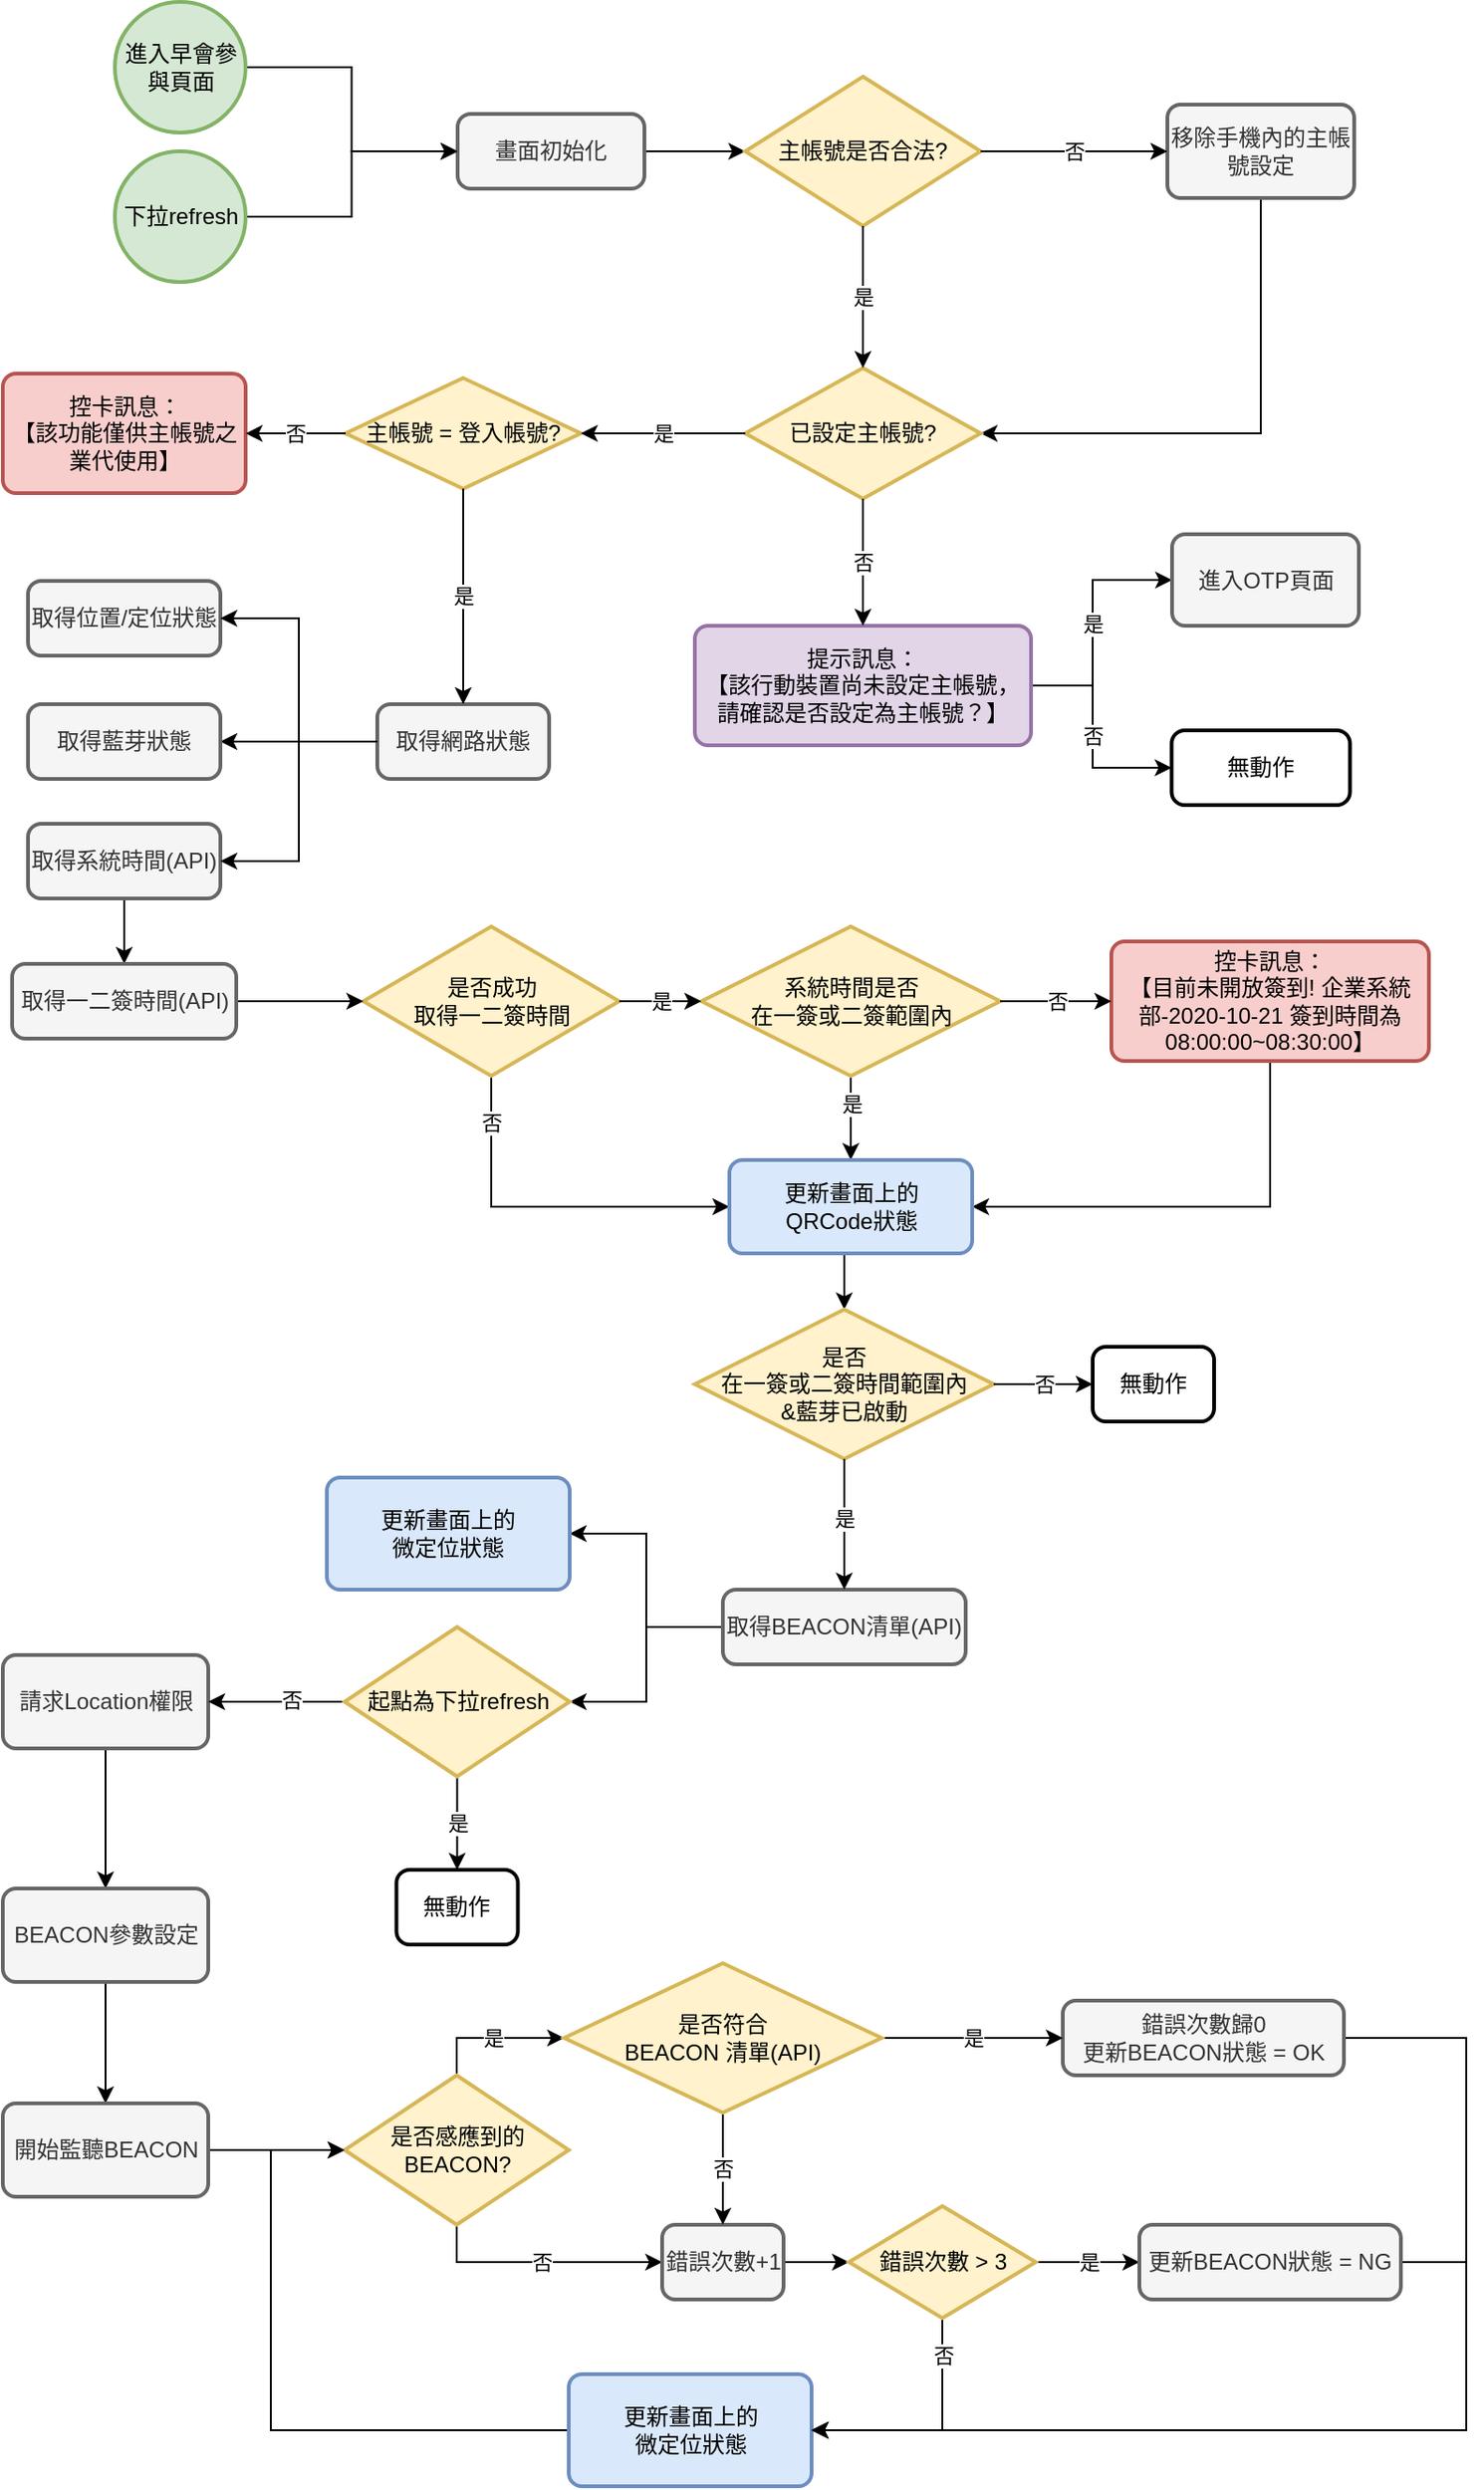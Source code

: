 <mxfile version="13.8.1" type="github" pages="2">
  <diagram id="rVQWAjQvvcYKXNc0S_qa" name="第1頁">
    <mxGraphModel dx="1422" dy="745" grid="1" gridSize="10" guides="1" tooltips="1" connect="1" arrows="1" fold="1" page="1" pageScale="1" pageWidth="1169" pageHeight="1654" math="0" shadow="0">
      <root>
        <mxCell id="0" />
        <mxCell id="1" parent="0" />
        <mxCell id="3DBhpYr2s3S-8QUUFZNX-8" style="edgeStyle=orthogonalEdgeStyle;rounded=0;orthogonalLoop=1;jettySize=auto;html=1;exitX=1;exitY=0.5;exitDx=0;exitDy=0;exitPerimeter=0;" parent="1" source="3DBhpYr2s3S-8QUUFZNX-1" target="3DBhpYr2s3S-8QUUFZNX-3" edge="1">
          <mxGeometry relative="1" as="geometry" />
        </mxCell>
        <mxCell id="3DBhpYr2s3S-8QUUFZNX-1" value="進入早會參與頁面" style="strokeWidth=2;html=1;shape=mxgraph.flowchart.start_2;whiteSpace=wrap;fillColor=#d5e8d4;strokeColor=#82b366;" parent="1" vertex="1">
          <mxGeometry x="96.5" y="30" width="70" height="70" as="geometry" />
        </mxCell>
        <mxCell id="3DBhpYr2s3S-8QUUFZNX-9" style="edgeStyle=orthogonalEdgeStyle;rounded=0;orthogonalLoop=1;jettySize=auto;html=1;exitX=1;exitY=0.5;exitDx=0;exitDy=0;entryX=0;entryY=0.5;entryDx=0;entryDy=0;entryPerimeter=0;" parent="1" source="3DBhpYr2s3S-8QUUFZNX-3" target="3DBhpYr2s3S-8QUUFZNX-5" edge="1">
          <mxGeometry relative="1" as="geometry" />
        </mxCell>
        <mxCell id="3DBhpYr2s3S-8QUUFZNX-3" value="畫面初始化" style="rounded=1;whiteSpace=wrap;html=1;absoluteArcSize=1;arcSize=14;strokeWidth=2;fillColor=#f5f5f5;strokeColor=#666666;fontColor=#333333;" parent="1" vertex="1">
          <mxGeometry x="280" y="90" width="100" height="40" as="geometry" />
        </mxCell>
        <mxCell id="3DBhpYr2s3S-8QUUFZNX-5" value="主帳號是否合法?" style="strokeWidth=2;html=1;shape=mxgraph.flowchart.decision;whiteSpace=wrap;fillColor=#fff2cc;strokeColor=#d6b656;" parent="1" vertex="1">
          <mxGeometry x="434" y="70" width="126" height="80" as="geometry" />
        </mxCell>
        <mxCell id="3DBhpYr2s3S-8QUUFZNX-16" style="edgeStyle=orthogonalEdgeStyle;rounded=0;orthogonalLoop=1;jettySize=auto;html=1;exitX=0.5;exitY=1;exitDx=0;exitDy=0;entryX=1;entryY=0.5;entryDx=0;entryDy=0;entryPerimeter=0;" parent="1" source="3DBhpYr2s3S-8QUUFZNX-6" target="3DBhpYr2s3S-8QUUFZNX-11" edge="1">
          <mxGeometry relative="1" as="geometry" />
        </mxCell>
        <mxCell id="3DBhpYr2s3S-8QUUFZNX-6" value="移除手機內的主帳號設定" style="rounded=1;whiteSpace=wrap;html=1;absoluteArcSize=1;arcSize=14;strokeWidth=2;fillColor=#f5f5f5;strokeColor=#666666;fontColor=#333333;" parent="1" vertex="1">
          <mxGeometry x="660" y="85" width="100" height="50" as="geometry" />
        </mxCell>
        <mxCell id="3DBhpYr2s3S-8QUUFZNX-11" value="已設定主帳號?" style="strokeWidth=2;html=1;shape=mxgraph.flowchart.decision;whiteSpace=wrap;fillColor=#fff2cc;strokeColor=#d6b656;" parent="1" vertex="1">
          <mxGeometry x="434" y="226" width="126" height="70" as="geometry" />
        </mxCell>
        <mxCell id="3DBhpYr2s3S-8QUUFZNX-13" value="主帳號 = 登入帳號?" style="strokeWidth=2;html=1;shape=mxgraph.flowchart.decision;whiteSpace=wrap;fillColor=#fff2cc;strokeColor=#d6b656;" parent="1" vertex="1">
          <mxGeometry x="220" y="231.38" width="126" height="59.25" as="geometry" />
        </mxCell>
        <mxCell id="3DBhpYr2s3S-8QUUFZNX-157" value="是" style="edgeStyle=orthogonalEdgeStyle;rounded=0;orthogonalLoop=1;jettySize=auto;html=1;exitX=1;exitY=0.5;exitDx=0;exitDy=0;entryX=0;entryY=0.5;entryDx=0;entryDy=0;" parent="1" source="3DBhpYr2s3S-8QUUFZNX-17" target="3DBhpYr2s3S-8QUUFZNX-31" edge="1">
          <mxGeometry relative="1" as="geometry">
            <Array as="points">
              <mxPoint x="620" y="396" />
              <mxPoint x="620" y="340" />
            </Array>
          </mxGeometry>
        </mxCell>
        <mxCell id="3DBhpYr2s3S-8QUUFZNX-158" value="否" style="edgeStyle=orthogonalEdgeStyle;rounded=0;orthogonalLoop=1;jettySize=auto;html=1;exitX=1;exitY=0.5;exitDx=0;exitDy=0;entryX=0;entryY=0.5;entryDx=0;entryDy=0;" parent="1" source="3DBhpYr2s3S-8QUUFZNX-17" target="3DBhpYr2s3S-8QUUFZNX-153" edge="1">
          <mxGeometry relative="1" as="geometry">
            <Array as="points">
              <mxPoint x="620" y="396" />
              <mxPoint x="620" y="440" />
            </Array>
          </mxGeometry>
        </mxCell>
        <mxCell id="3DBhpYr2s3S-8QUUFZNX-17" value="提示訊息：&lt;br&gt;【該行動裝置尚未設定主帳號，請確認是否設定為主帳號？】" style="rounded=1;whiteSpace=wrap;html=1;absoluteArcSize=1;arcSize=14;strokeWidth=2;fillColor=#e1d5e7;strokeColor=#9673a6;" parent="1" vertex="1">
          <mxGeometry x="407" y="364" width="180" height="64" as="geometry" />
        </mxCell>
        <mxCell id="3DBhpYr2s3S-8QUUFZNX-31" value="進入OTP頁面" style="rounded=1;whiteSpace=wrap;html=1;absoluteArcSize=1;arcSize=14;strokeWidth=2;fillColor=#f5f5f5;strokeColor=#666666;fontColor=#333333;" parent="1" vertex="1">
          <mxGeometry x="662.5" y="315" width="100" height="49" as="geometry" />
        </mxCell>
        <mxCell id="3DBhpYr2s3S-8QUUFZNX-42" value="控卡訊息：&lt;br&gt;【該功能僅供主帳號之業代使用】" style="rounded=1;whiteSpace=wrap;html=1;absoluteArcSize=1;arcSize=14;strokeWidth=2;fillColor=#f8cecc;strokeColor=#b85450;" parent="1" vertex="1">
          <mxGeometry x="36.5" y="229.01" width="130" height="64" as="geometry" />
        </mxCell>
        <mxCell id="3DBhpYr2s3S-8QUUFZNX-55" value="" style="edgeStyle=orthogonalEdgeStyle;rounded=0;orthogonalLoop=1;jettySize=auto;html=1;entryX=1;entryY=0.5;entryDx=0;entryDy=0;" parent="1" source="3DBhpYr2s3S-8QUUFZNX-50" target="3DBhpYr2s3S-8QUUFZNX-53" edge="1">
          <mxGeometry relative="1" as="geometry" />
        </mxCell>
        <mxCell id="3DBhpYr2s3S-8QUUFZNX-50" value="取得網路狀態" style="rounded=1;whiteSpace=wrap;html=1;absoluteArcSize=1;arcSize=14;strokeWidth=2;fillColor=#f5f5f5;strokeColor=#666666;fontColor=#333333;" parent="1" vertex="1">
          <mxGeometry x="237" y="406" width="92" height="40" as="geometry" />
        </mxCell>
        <mxCell id="3DBhpYr2s3S-8QUUFZNX-52" value="取得位置/定位狀態" style="rounded=1;whiteSpace=wrap;html=1;absoluteArcSize=1;arcSize=14;strokeWidth=2;fillColor=#f5f5f5;strokeColor=#666666;fontColor=#333333;" parent="1" vertex="1">
          <mxGeometry x="50" y="340" width="103" height="40" as="geometry" />
        </mxCell>
        <mxCell id="3DBhpYr2s3S-8QUUFZNX-53" value="取得藍芽狀態" style="rounded=1;whiteSpace=wrap;html=1;absoluteArcSize=1;arcSize=14;strokeWidth=2;fillColor=#f5f5f5;strokeColor=#666666;fontColor=#333333;" parent="1" vertex="1">
          <mxGeometry x="50" y="406" width="103" height="40" as="geometry" />
        </mxCell>
        <mxCell id="3DBhpYr2s3S-8QUUFZNX-81" value="" style="edgeStyle=orthogonalEdgeStyle;rounded=0;orthogonalLoop=1;jettySize=auto;html=1;" parent="1" source="3DBhpYr2s3S-8QUUFZNX-54" target="3DBhpYr2s3S-8QUUFZNX-79" edge="1">
          <mxGeometry relative="1" as="geometry" />
        </mxCell>
        <mxCell id="3DBhpYr2s3S-8QUUFZNX-54" value="取得系統時間(API)" style="rounded=1;whiteSpace=wrap;html=1;absoluteArcSize=1;arcSize=14;strokeWidth=2;fillColor=#f5f5f5;strokeColor=#666666;fontColor=#333333;" parent="1" vertex="1">
          <mxGeometry x="50" y="470" width="103" height="40" as="geometry" />
        </mxCell>
        <mxCell id="3DBhpYr2s3S-8QUUFZNX-57" value="" style="edgeStyle=orthogonalEdgeStyle;rounded=0;orthogonalLoop=1;jettySize=auto;html=1;entryX=1;entryY=0.5;entryDx=0;entryDy=0;exitX=0;exitY=0.5;exitDx=0;exitDy=0;" parent="1" source="3DBhpYr2s3S-8QUUFZNX-50" target="3DBhpYr2s3S-8QUUFZNX-52" edge="1">
          <mxGeometry relative="1" as="geometry">
            <mxPoint x="247" y="401" as="sourcePoint" />
            <mxPoint x="163" y="436" as="targetPoint" />
          </mxGeometry>
        </mxCell>
        <mxCell id="3DBhpYr2s3S-8QUUFZNX-58" value="" style="edgeStyle=orthogonalEdgeStyle;rounded=0;orthogonalLoop=1;jettySize=auto;html=1;entryX=1;entryY=0.5;entryDx=0;entryDy=0;exitX=0;exitY=0.5;exitDx=0;exitDy=0;" parent="1" source="3DBhpYr2s3S-8QUUFZNX-50" target="3DBhpYr2s3S-8QUUFZNX-54" edge="1">
          <mxGeometry relative="1" as="geometry">
            <mxPoint x="257" y="411" as="sourcePoint" />
            <mxPoint x="173" y="446" as="targetPoint" />
          </mxGeometry>
        </mxCell>
        <mxCell id="3DBhpYr2s3S-8QUUFZNX-64" value="" style="endArrow=classic;html=1;exitX=1;exitY=0.5;exitDx=0;exitDy=0;exitPerimeter=0;entryX=0;entryY=0.5;entryDx=0;entryDy=0;" parent="1" source="3DBhpYr2s3S-8QUUFZNX-5" target="3DBhpYr2s3S-8QUUFZNX-6" edge="1">
          <mxGeometry relative="1" as="geometry">
            <mxPoint x="329" y="560" as="sourcePoint" />
            <mxPoint x="429" y="560" as="targetPoint" />
          </mxGeometry>
        </mxCell>
        <mxCell id="3DBhpYr2s3S-8QUUFZNX-65" value="否" style="edgeLabel;resizable=0;html=1;align=center;verticalAlign=middle;" parent="3DBhpYr2s3S-8QUUFZNX-64" connectable="0" vertex="1">
          <mxGeometry relative="1" as="geometry" />
        </mxCell>
        <mxCell id="3DBhpYr2s3S-8QUUFZNX-66" value="" style="endArrow=classic;html=1;exitX=0.5;exitY=1;exitDx=0;exitDy=0;exitPerimeter=0;entryX=0.5;entryY=0;entryDx=0;entryDy=0;" parent="1" source="3DBhpYr2s3S-8QUUFZNX-11" target="3DBhpYr2s3S-8QUUFZNX-17" edge="1">
          <mxGeometry relative="1" as="geometry">
            <mxPoint x="550" y="180" as="sourcePoint" />
            <mxPoint x="650" y="180" as="targetPoint" />
          </mxGeometry>
        </mxCell>
        <mxCell id="3DBhpYr2s3S-8QUUFZNX-67" value="否" style="edgeLabel;resizable=0;html=1;align=center;verticalAlign=middle;" parent="3DBhpYr2s3S-8QUUFZNX-66" connectable="0" vertex="1">
          <mxGeometry relative="1" as="geometry" />
        </mxCell>
        <mxCell id="3DBhpYr2s3S-8QUUFZNX-68" value="" style="endArrow=classic;html=1;exitX=0;exitY=0.5;exitDx=0;exitDy=0;exitPerimeter=0;entryX=1;entryY=0.5;entryDx=0;entryDy=0;" parent="1" source="3DBhpYr2s3S-8QUUFZNX-13" target="3DBhpYr2s3S-8QUUFZNX-42" edge="1">
          <mxGeometry relative="1" as="geometry">
            <mxPoint x="580" y="130" as="sourcePoint" />
            <mxPoint x="680" y="130" as="targetPoint" />
          </mxGeometry>
        </mxCell>
        <mxCell id="3DBhpYr2s3S-8QUUFZNX-69" value="否" style="edgeLabel;resizable=0;html=1;align=center;verticalAlign=middle;" parent="3DBhpYr2s3S-8QUUFZNX-68" connectable="0" vertex="1">
          <mxGeometry relative="1" as="geometry" />
        </mxCell>
        <mxCell id="3DBhpYr2s3S-8QUUFZNX-70" value="" style="endArrow=classic;html=1;exitX=0.5;exitY=1;exitDx=0;exitDy=0;exitPerimeter=0;entryX=0.5;entryY=0;entryDx=0;entryDy=0;entryPerimeter=0;" parent="1" source="3DBhpYr2s3S-8QUUFZNX-5" target="3DBhpYr2s3S-8QUUFZNX-11" edge="1">
          <mxGeometry relative="1" as="geometry">
            <mxPoint x="480" y="170" as="sourcePoint" />
            <mxPoint x="580" y="170" as="targetPoint" />
          </mxGeometry>
        </mxCell>
        <mxCell id="3DBhpYr2s3S-8QUUFZNX-71" value="是" style="edgeLabel;resizable=0;html=1;align=center;verticalAlign=middle;" parent="3DBhpYr2s3S-8QUUFZNX-70" connectable="0" vertex="1">
          <mxGeometry relative="1" as="geometry" />
        </mxCell>
        <mxCell id="3DBhpYr2s3S-8QUUFZNX-72" value="" style="endArrow=classic;html=1;exitX=0;exitY=0.5;exitDx=0;exitDy=0;exitPerimeter=0;entryX=1;entryY=0.5;entryDx=0;entryDy=0;entryPerimeter=0;" parent="1" source="3DBhpYr2s3S-8QUUFZNX-11" target="3DBhpYr2s3S-8QUUFZNX-13" edge="1">
          <mxGeometry relative="1" as="geometry">
            <mxPoint x="507" y="160" as="sourcePoint" />
            <mxPoint x="507" y="236" as="targetPoint" />
          </mxGeometry>
        </mxCell>
        <mxCell id="3DBhpYr2s3S-8QUUFZNX-73" value="是" style="edgeLabel;resizable=0;html=1;align=center;verticalAlign=middle;" parent="3DBhpYr2s3S-8QUUFZNX-72" connectable="0" vertex="1">
          <mxGeometry relative="1" as="geometry" />
        </mxCell>
        <mxCell id="3DBhpYr2s3S-8QUUFZNX-74" value="" style="endArrow=classic;html=1;exitX=0.5;exitY=1;exitDx=0;exitDy=0;exitPerimeter=0;entryX=0.5;entryY=0;entryDx=0;entryDy=0;" parent="1" source="3DBhpYr2s3S-8QUUFZNX-13" target="3DBhpYr2s3S-8QUUFZNX-50" edge="1">
          <mxGeometry relative="1" as="geometry">
            <mxPoint x="517" y="170" as="sourcePoint" />
            <mxPoint x="517" y="246" as="targetPoint" />
          </mxGeometry>
        </mxCell>
        <mxCell id="3DBhpYr2s3S-8QUUFZNX-75" value="是" style="edgeLabel;resizable=0;html=1;align=center;verticalAlign=middle;" parent="3DBhpYr2s3S-8QUUFZNX-74" connectable="0" vertex="1">
          <mxGeometry relative="1" as="geometry" />
        </mxCell>
        <mxCell id="qEmftQ73AYynVDosLvWg-7" value="否" style="edgeStyle=orthogonalEdgeStyle;rounded=0;orthogonalLoop=1;jettySize=auto;html=1;exitX=0.5;exitY=1;exitDx=0;exitDy=0;exitPerimeter=0;entryX=0;entryY=0.5;entryDx=0;entryDy=0;" edge="1" parent="1" source="3DBhpYr2s3S-8QUUFZNX-78" target="3DBhpYr2s3S-8QUUFZNX-95">
          <mxGeometry x="-0.747" relative="1" as="geometry">
            <mxPoint as="offset" />
          </mxGeometry>
        </mxCell>
        <mxCell id="3DBhpYr2s3S-8QUUFZNX-78" value="是否成功&lt;br&gt;取得一二簽時間" style="strokeWidth=2;html=1;shape=mxgraph.flowchart.decision;whiteSpace=wrap;fillColor=#fff2cc;strokeColor=#d6b656;" parent="1" vertex="1">
          <mxGeometry x="229.5" y="525" width="137" height="80" as="geometry" />
        </mxCell>
        <mxCell id="qEmftQ73AYynVDosLvWg-1" style="edgeStyle=orthogonalEdgeStyle;rounded=0;orthogonalLoop=1;jettySize=auto;html=1;exitX=1;exitY=0.5;exitDx=0;exitDy=0;entryX=0;entryY=0.5;entryDx=0;entryDy=0;entryPerimeter=0;" edge="1" parent="1" source="3DBhpYr2s3S-8QUUFZNX-79" target="3DBhpYr2s3S-8QUUFZNX-78">
          <mxGeometry relative="1" as="geometry" />
        </mxCell>
        <mxCell id="3DBhpYr2s3S-8QUUFZNX-79" value="取得一二簽時間(API)" style="rounded=1;whiteSpace=wrap;html=1;absoluteArcSize=1;arcSize=14;strokeWidth=2;fillColor=#f5f5f5;strokeColor=#666666;fontColor=#333333;" parent="1" vertex="1">
          <mxGeometry x="41.5" y="545" width="120" height="40" as="geometry" />
        </mxCell>
        <mxCell id="qEmftQ73AYynVDosLvWg-11" value="是" style="edgeStyle=orthogonalEdgeStyle;rounded=0;orthogonalLoop=1;jettySize=auto;html=1;exitX=0.5;exitY=1;exitDx=0;exitDy=0;exitPerimeter=0;entryX=0.5;entryY=0;entryDx=0;entryDy=0;" edge="1" parent="1" source="3DBhpYr2s3S-8QUUFZNX-83" target="3DBhpYr2s3S-8QUUFZNX-95">
          <mxGeometry x="-0.333" relative="1" as="geometry">
            <mxPoint as="offset" />
          </mxGeometry>
        </mxCell>
        <mxCell id="3DBhpYr2s3S-8QUUFZNX-83" value="系統時間是否&lt;br&gt;在一簽或二簽範圍內" style="strokeWidth=2;html=1;shape=mxgraph.flowchart.decision;whiteSpace=wrap;fillColor=#fff2cc;strokeColor=#d6b656;" parent="1" vertex="1">
          <mxGeometry x="410.5" y="525" width="160" height="80" as="geometry" />
        </mxCell>
        <mxCell id="3DBhpYr2s3S-8QUUFZNX-84" value="" style="endArrow=classic;html=1;exitX=1;exitY=0.5;exitDx=0;exitDy=0;exitPerimeter=0;entryX=0;entryY=0.5;entryDx=0;entryDy=0;entryPerimeter=0;" parent="1" source="3DBhpYr2s3S-8QUUFZNX-78" target="3DBhpYr2s3S-8QUUFZNX-83" edge="1">
          <mxGeometry relative="1" as="geometry">
            <mxPoint x="343" y="300.63" as="sourcePoint" />
            <mxPoint x="343" y="416" as="targetPoint" />
          </mxGeometry>
        </mxCell>
        <mxCell id="3DBhpYr2s3S-8QUUFZNX-85" value="是" style="edgeLabel;resizable=0;html=1;align=center;verticalAlign=middle;" parent="3DBhpYr2s3S-8QUUFZNX-84" connectable="0" vertex="1">
          <mxGeometry relative="1" as="geometry" />
        </mxCell>
        <mxCell id="qEmftQ73AYynVDosLvWg-9" style="edgeStyle=orthogonalEdgeStyle;rounded=0;orthogonalLoop=1;jettySize=auto;html=1;exitX=0.5;exitY=1;exitDx=0;exitDy=0;entryX=1;entryY=0.5;entryDx=0;entryDy=0;" edge="1" parent="1" source="3DBhpYr2s3S-8QUUFZNX-91" target="3DBhpYr2s3S-8QUUFZNX-95">
          <mxGeometry relative="1" as="geometry" />
        </mxCell>
        <mxCell id="3DBhpYr2s3S-8QUUFZNX-91" value="控卡訊息：&lt;br&gt;【目前未開放簽到! 企業系統部-2020-10-21 簽到時間為08:00:00~08:30:00】" style="rounded=1;whiteSpace=wrap;html=1;absoluteArcSize=1;arcSize=14;strokeWidth=2;fillColor=#f8cecc;strokeColor=#b85450;" parent="1" vertex="1">
          <mxGeometry x="630" y="533" width="170" height="64" as="geometry" />
        </mxCell>
        <mxCell id="3DBhpYr2s3S-8QUUFZNX-92" value="" style="endArrow=classic;html=1;exitX=1;exitY=0.5;exitDx=0;exitDy=0;exitPerimeter=0;entryX=0;entryY=0.5;entryDx=0;entryDy=0;" parent="1" source="3DBhpYr2s3S-8QUUFZNX-83" target="3DBhpYr2s3S-8QUUFZNX-91" edge="1">
          <mxGeometry relative="1" as="geometry">
            <mxPoint x="230" y="401.005" as="sourcePoint" />
            <mxPoint x="150" y="401" as="targetPoint" />
          </mxGeometry>
        </mxCell>
        <mxCell id="3DBhpYr2s3S-8QUUFZNX-93" value="否" style="edgeLabel;resizable=0;html=1;align=center;verticalAlign=middle;" parent="3DBhpYr2s3S-8QUUFZNX-92" connectable="0" vertex="1">
          <mxGeometry relative="1" as="geometry" />
        </mxCell>
        <mxCell id="qEmftQ73AYynVDosLvWg-10" style="edgeStyle=orthogonalEdgeStyle;rounded=0;orthogonalLoop=1;jettySize=auto;html=1;exitX=0.5;exitY=1;exitDx=0;exitDy=0;entryX=0.5;entryY=0;entryDx=0;entryDy=0;entryPerimeter=0;" edge="1" parent="1" source="3DBhpYr2s3S-8QUUFZNX-95" target="3DBhpYr2s3S-8QUUFZNX-99">
          <mxGeometry relative="1" as="geometry" />
        </mxCell>
        <mxCell id="3DBhpYr2s3S-8QUUFZNX-95" value="更新畫面上的&lt;br&gt;QRCode狀態" style="rounded=1;whiteSpace=wrap;html=1;absoluteArcSize=1;arcSize=14;strokeWidth=2;fillColor=#dae8fc;strokeColor=#6c8ebf;" parent="1" vertex="1">
          <mxGeometry x="425.5" y="650" width="130" height="50" as="geometry" />
        </mxCell>
        <mxCell id="3DBhpYr2s3S-8QUUFZNX-99" value="是否&lt;br&gt;在一簽或二簽時間範圍內&lt;br&gt;&amp;amp;藍芽已啟動" style="strokeWidth=2;html=1;shape=mxgraph.flowchart.decision;whiteSpace=wrap;fillColor=#fff2cc;strokeColor=#d6b656;" parent="1" vertex="1">
          <mxGeometry x="407" y="730" width="160" height="80" as="geometry" />
        </mxCell>
        <mxCell id="3DBhpYr2s3S-8QUUFZNX-148" style="edgeStyle=orthogonalEdgeStyle;rounded=0;orthogonalLoop=1;jettySize=auto;html=1;exitX=0;exitY=0.5;exitDx=0;exitDy=0;entryX=1;entryY=0.5;entryDx=0;entryDy=0;" parent="1" source="3DBhpYr2s3S-8QUUFZNX-101" target="3DBhpYr2s3S-8QUUFZNX-147" edge="1">
          <mxGeometry relative="1" as="geometry" />
        </mxCell>
        <mxCell id="3DBhpYr2s3S-8QUUFZNX-169" style="edgeStyle=orthogonalEdgeStyle;rounded=0;orthogonalLoop=1;jettySize=auto;html=1;exitX=0;exitY=0.5;exitDx=0;exitDy=0;entryX=1;entryY=0.5;entryDx=0;entryDy=0;entryPerimeter=0;" parent="1" source="3DBhpYr2s3S-8QUUFZNX-101" target="3DBhpYr2s3S-8QUUFZNX-165" edge="1">
          <mxGeometry relative="1" as="geometry" />
        </mxCell>
        <mxCell id="3DBhpYr2s3S-8QUUFZNX-101" value="取得BEACON清單(API)" style="rounded=1;whiteSpace=wrap;html=1;absoluteArcSize=1;arcSize=14;strokeWidth=2;fillColor=#f5f5f5;strokeColor=#666666;fontColor=#333333;" parent="1" vertex="1">
          <mxGeometry x="422" y="880" width="130" height="40" as="geometry" />
        </mxCell>
        <mxCell id="3DBhpYr2s3S-8QUUFZNX-102" value="" style="endArrow=classic;html=1;exitX=0.5;exitY=1;exitDx=0;exitDy=0;exitPerimeter=0;entryX=0.5;entryY=0;entryDx=0;entryDy=0;" parent="1" source="3DBhpYr2s3S-8QUUFZNX-99" target="3DBhpYr2s3S-8QUUFZNX-101" edge="1">
          <mxGeometry relative="1" as="geometry">
            <mxPoint x="413.5" y="706" as="sourcePoint" />
            <mxPoint x="489" y="850" as="targetPoint" />
            <Array as="points" />
          </mxGeometry>
        </mxCell>
        <mxCell id="3DBhpYr2s3S-8QUUFZNX-103" value="是" style="edgeLabel;resizable=0;html=1;align=center;verticalAlign=middle;" parent="3DBhpYr2s3S-8QUUFZNX-102" connectable="0" vertex="1">
          <mxGeometry relative="1" as="geometry">
            <mxPoint y="-3" as="offset" />
          </mxGeometry>
        </mxCell>
        <mxCell id="3DBhpYr2s3S-8QUUFZNX-106" value="無動作" style="rounded=1;whiteSpace=wrap;html=1;absoluteArcSize=1;arcSize=14;strokeWidth=2;" parent="1" vertex="1">
          <mxGeometry x="620" y="750" width="65" height="40" as="geometry" />
        </mxCell>
        <mxCell id="3DBhpYr2s3S-8QUUFZNX-108" value="" style="endArrow=classic;html=1;exitX=1;exitY=0.5;exitDx=0;exitDy=0;exitPerimeter=0;entryX=0;entryY=0.5;entryDx=0;entryDy=0;" parent="1" source="3DBhpYr2s3S-8QUUFZNX-99" target="3DBhpYr2s3S-8QUUFZNX-106" edge="1">
          <mxGeometry relative="1" as="geometry">
            <mxPoint x="253.5" y="706" as="sourcePoint" />
            <mxPoint x="196.5" y="706" as="targetPoint" />
          </mxGeometry>
        </mxCell>
        <mxCell id="3DBhpYr2s3S-8QUUFZNX-109" value="否" style="edgeLabel;resizable=0;html=1;align=center;verticalAlign=middle;" parent="3DBhpYr2s3S-8QUUFZNX-108" connectable="0" vertex="1">
          <mxGeometry relative="1" as="geometry" />
        </mxCell>
        <mxCell id="3DBhpYr2s3S-8QUUFZNX-149" style="edgeStyle=orthogonalEdgeStyle;rounded=0;orthogonalLoop=1;jettySize=auto;html=1;exitX=0;exitY=0.5;exitDx=0;exitDy=0;entryX=0;entryY=0.5;entryDx=0;entryDy=0;entryPerimeter=0;" parent="1" source="3DBhpYr2s3S-8QUUFZNX-111" target="3DBhpYr2s3S-8QUUFZNX-122" edge="1">
          <mxGeometry relative="1" as="geometry">
            <Array as="points">
              <mxPoint x="180" y="1330" />
              <mxPoint x="180" y="1180" />
            </Array>
          </mxGeometry>
        </mxCell>
        <mxCell id="3DBhpYr2s3S-8QUUFZNX-111" value="更新畫面上的&lt;br&gt;微定位狀態" style="rounded=1;whiteSpace=wrap;html=1;absoluteArcSize=1;arcSize=14;strokeWidth=2;fillColor=#dae8fc;strokeColor=#6c8ebf;" parent="1" vertex="1">
          <mxGeometry x="339.5" y="1300" width="130" height="60" as="geometry" />
        </mxCell>
        <mxCell id="3DBhpYr2s3S-8QUUFZNX-119" style="edgeStyle=orthogonalEdgeStyle;rounded=0;orthogonalLoop=1;jettySize=auto;html=1;exitX=0.5;exitY=1;exitDx=0;exitDy=0;entryX=0.5;entryY=0;entryDx=0;entryDy=0;" parent="1" source="3DBhpYr2s3S-8QUUFZNX-115" target="3DBhpYr2s3S-8QUUFZNX-116" edge="1">
          <mxGeometry relative="1" as="geometry" />
        </mxCell>
        <mxCell id="3DBhpYr2s3S-8QUUFZNX-115" value="請求Location權限" style="rounded=1;whiteSpace=wrap;html=1;absoluteArcSize=1;arcSize=14;strokeWidth=2;fillColor=#f5f5f5;strokeColor=#666666;fontColor=#333333;" parent="1" vertex="1">
          <mxGeometry x="36.5" y="915" width="110" height="50" as="geometry" />
        </mxCell>
        <mxCell id="3DBhpYr2s3S-8QUUFZNX-126" value="" style="edgeStyle=orthogonalEdgeStyle;rounded=0;orthogonalLoop=1;jettySize=auto;html=1;" parent="1" source="3DBhpYr2s3S-8QUUFZNX-116" target="3DBhpYr2s3S-8QUUFZNX-123" edge="1">
          <mxGeometry relative="1" as="geometry" />
        </mxCell>
        <mxCell id="3DBhpYr2s3S-8QUUFZNX-116" value="BEACON參數設定" style="rounded=1;whiteSpace=wrap;html=1;absoluteArcSize=1;arcSize=14;strokeWidth=2;fillColor=#f5f5f5;strokeColor=#666666;fontColor=#333333;" parent="1" vertex="1">
          <mxGeometry x="36.5" y="1040" width="110" height="50" as="geometry" />
        </mxCell>
        <mxCell id="3DBhpYr2s3S-8QUUFZNX-130" value="否" style="edgeStyle=orthogonalEdgeStyle;rounded=0;orthogonalLoop=1;jettySize=auto;html=1;exitX=0.5;exitY=1;exitDx=0;exitDy=0;exitPerimeter=0;entryX=0;entryY=0.5;entryDx=0;entryDy=0;" parent="1" source="3DBhpYr2s3S-8QUUFZNX-122" target="3DBhpYr2s3S-8QUUFZNX-131" edge="1">
          <mxGeometry relative="1" as="geometry" />
        </mxCell>
        <mxCell id="3DBhpYr2s3S-8QUUFZNX-134" value="是" style="edgeStyle=orthogonalEdgeStyle;rounded=0;orthogonalLoop=1;jettySize=auto;html=1;exitX=0.5;exitY=0;exitDx=0;exitDy=0;exitPerimeter=0;entryX=0;entryY=0.5;entryDx=0;entryDy=0;entryPerimeter=0;" parent="1" source="3DBhpYr2s3S-8QUUFZNX-122" target="3DBhpYr2s3S-8QUUFZNX-133" edge="1">
          <mxGeometry relative="1" as="geometry" />
        </mxCell>
        <mxCell id="3DBhpYr2s3S-8QUUFZNX-122" value="是否感應到的BEACON?" style="strokeWidth=2;html=1;shape=mxgraph.flowchart.decision;whiteSpace=wrap;fillColor=#fff2cc;strokeColor=#d6b656;" parent="1" vertex="1">
          <mxGeometry x="219.5" y="1140" width="120" height="80" as="geometry" />
        </mxCell>
        <mxCell id="3DBhpYr2s3S-8QUUFZNX-125" value="" style="edgeStyle=orthogonalEdgeStyle;rounded=0;orthogonalLoop=1;jettySize=auto;html=1;" parent="1" source="3DBhpYr2s3S-8QUUFZNX-123" target="3DBhpYr2s3S-8QUUFZNX-122" edge="1">
          <mxGeometry relative="1" as="geometry" />
        </mxCell>
        <mxCell id="3DBhpYr2s3S-8QUUFZNX-123" value="開始監聽BEACON" style="rounded=1;whiteSpace=wrap;html=1;absoluteArcSize=1;arcSize=14;strokeWidth=2;fillColor=#f5f5f5;strokeColor=#666666;fontColor=#333333;" parent="1" vertex="1">
          <mxGeometry x="36.5" y="1155" width="110" height="50" as="geometry" />
        </mxCell>
        <mxCell id="3DBhpYr2s3S-8QUUFZNX-139" value="" style="edgeStyle=orthogonalEdgeStyle;rounded=0;orthogonalLoop=1;jettySize=auto;html=1;" parent="1" source="3DBhpYr2s3S-8QUUFZNX-131" target="3DBhpYr2s3S-8QUUFZNX-137" edge="1">
          <mxGeometry relative="1" as="geometry" />
        </mxCell>
        <mxCell id="3DBhpYr2s3S-8QUUFZNX-131" value="錯誤次數+1" style="rounded=1;whiteSpace=wrap;html=1;absoluteArcSize=1;arcSize=14;strokeWidth=2;fillColor=#f5f5f5;strokeColor=#666666;fontColor=#333333;" parent="1" vertex="1">
          <mxGeometry x="389.5" y="1220" width="65" height="40" as="geometry" />
        </mxCell>
        <mxCell id="3DBhpYr2s3S-8QUUFZNX-150" style="edgeStyle=orthogonalEdgeStyle;rounded=0;orthogonalLoop=1;jettySize=auto;html=1;exitX=1;exitY=0.5;exitDx=0;exitDy=0;entryX=1;entryY=0.5;entryDx=0;entryDy=0;" parent="1" source="3DBhpYr2s3S-8QUUFZNX-132" target="3DBhpYr2s3S-8QUUFZNX-111" edge="1">
          <mxGeometry relative="1" as="geometry">
            <Array as="points">
              <mxPoint x="820" y="1120" />
              <mxPoint x="820" y="1330" />
            </Array>
          </mxGeometry>
        </mxCell>
        <mxCell id="3DBhpYr2s3S-8QUUFZNX-132" value="錯誤次數歸0&lt;br&gt;更新BEACON狀態 = OK" style="rounded=1;whiteSpace=wrap;html=1;absoluteArcSize=1;arcSize=14;strokeWidth=2;fillColor=#f5f5f5;strokeColor=#666666;fontColor=#333333;" parent="1" vertex="1">
          <mxGeometry x="604" y="1100" width="150.5" height="40" as="geometry" />
        </mxCell>
        <mxCell id="3DBhpYr2s3S-8QUUFZNX-135" value="是" style="edgeStyle=orthogonalEdgeStyle;rounded=0;orthogonalLoop=1;jettySize=auto;html=1;exitX=1;exitY=0.5;exitDx=0;exitDy=0;exitPerimeter=0;entryX=0;entryY=0.5;entryDx=0;entryDy=0;" parent="1" source="3DBhpYr2s3S-8QUUFZNX-133" target="3DBhpYr2s3S-8QUUFZNX-132" edge="1">
          <mxGeometry relative="1" as="geometry" />
        </mxCell>
        <mxCell id="3DBhpYr2s3S-8QUUFZNX-142" value="否" style="edgeStyle=orthogonalEdgeStyle;rounded=0;orthogonalLoop=1;jettySize=auto;html=1;exitX=0.5;exitY=1;exitDx=0;exitDy=0;exitPerimeter=0;entryX=0.5;entryY=0;entryDx=0;entryDy=0;" parent="1" source="3DBhpYr2s3S-8QUUFZNX-133" target="3DBhpYr2s3S-8QUUFZNX-131" edge="1">
          <mxGeometry relative="1" as="geometry" />
        </mxCell>
        <mxCell id="3DBhpYr2s3S-8QUUFZNX-133" value="是否符合&lt;br&gt;BEACON 清單(API)" style="strokeWidth=2;html=1;shape=mxgraph.flowchart.decision;whiteSpace=wrap;fillColor=#fff2cc;strokeColor=#d6b656;" parent="1" vertex="1">
          <mxGeometry x="337" y="1080" width="170" height="80" as="geometry" />
        </mxCell>
        <mxCell id="3DBhpYr2s3S-8QUUFZNX-140" value="是" style="edgeStyle=orthogonalEdgeStyle;rounded=0;orthogonalLoop=1;jettySize=auto;html=1;" parent="1" source="3DBhpYr2s3S-8QUUFZNX-137" target="3DBhpYr2s3S-8QUUFZNX-138" edge="1">
          <mxGeometry relative="1" as="geometry" />
        </mxCell>
        <mxCell id="3DBhpYr2s3S-8QUUFZNX-141" value="否" style="edgeStyle=orthogonalEdgeStyle;rounded=0;orthogonalLoop=1;jettySize=auto;html=1;exitX=0.5;exitY=1;exitDx=0;exitDy=0;exitPerimeter=0;entryX=1;entryY=0.5;entryDx=0;entryDy=0;" parent="1" source="3DBhpYr2s3S-8QUUFZNX-137" target="3DBhpYr2s3S-8QUUFZNX-111" edge="1">
          <mxGeometry x="-0.694" relative="1" as="geometry">
            <mxPoint as="offset" />
          </mxGeometry>
        </mxCell>
        <mxCell id="3DBhpYr2s3S-8QUUFZNX-137" value="錯誤次數 &amp;gt; 3" style="strokeWidth=2;html=1;shape=mxgraph.flowchart.decision;whiteSpace=wrap;fillColor=#fff2cc;strokeColor=#d6b656;" parent="1" vertex="1">
          <mxGeometry x="489.5" y="1210" width="100" height="60" as="geometry" />
        </mxCell>
        <mxCell id="3DBhpYr2s3S-8QUUFZNX-146" style="edgeStyle=orthogonalEdgeStyle;rounded=0;orthogonalLoop=1;jettySize=auto;html=1;exitX=1;exitY=0.5;exitDx=0;exitDy=0;entryX=1;entryY=0.5;entryDx=0;entryDy=0;" parent="1" source="3DBhpYr2s3S-8QUUFZNX-138" target="3DBhpYr2s3S-8QUUFZNX-111" edge="1">
          <mxGeometry relative="1" as="geometry">
            <Array as="points">
              <mxPoint x="820" y="1240" />
              <mxPoint x="820" y="1330" />
            </Array>
          </mxGeometry>
        </mxCell>
        <mxCell id="3DBhpYr2s3S-8QUUFZNX-138" value="更新BEACON狀態 = NG" style="rounded=1;whiteSpace=wrap;html=1;absoluteArcSize=1;arcSize=14;strokeWidth=2;fillColor=#f5f5f5;strokeColor=#666666;fontColor=#333333;" parent="1" vertex="1">
          <mxGeometry x="645" y="1220" width="140" height="40" as="geometry" />
        </mxCell>
        <mxCell id="3DBhpYr2s3S-8QUUFZNX-147" value="更新畫面上的&lt;br&gt;微定位狀態" style="rounded=1;whiteSpace=wrap;html=1;absoluteArcSize=1;arcSize=14;strokeWidth=2;fillColor=#dae8fc;strokeColor=#6c8ebf;" parent="1" vertex="1">
          <mxGeometry x="210" y="820" width="130" height="60" as="geometry" />
        </mxCell>
        <mxCell id="3DBhpYr2s3S-8QUUFZNX-153" value="無動作" style="rounded=1;whiteSpace=wrap;html=1;absoluteArcSize=1;arcSize=14;strokeWidth=2;" parent="1" vertex="1">
          <mxGeometry x="662.25" y="420" width="95.5" height="40" as="geometry" />
        </mxCell>
        <mxCell id="3DBhpYr2s3S-8QUUFZNX-170" style="edgeStyle=orthogonalEdgeStyle;rounded=0;orthogonalLoop=1;jettySize=auto;html=1;exitX=0;exitY=0.5;exitDx=0;exitDy=0;exitPerimeter=0;entryX=1;entryY=0.5;entryDx=0;entryDy=0;" parent="1" source="3DBhpYr2s3S-8QUUFZNX-165" target="3DBhpYr2s3S-8QUUFZNX-115" edge="1">
          <mxGeometry relative="1" as="geometry">
            <mxPoint x="150" y="940" as="targetPoint" />
          </mxGeometry>
        </mxCell>
        <mxCell id="3DBhpYr2s3S-8QUUFZNX-171" value="否" style="edgeLabel;html=1;align=center;verticalAlign=middle;resizable=0;points=[];" parent="3DBhpYr2s3S-8QUUFZNX-170" vertex="1" connectable="0">
          <mxGeometry x="-0.174" y="-1" relative="1" as="geometry">
            <mxPoint x="1" as="offset" />
          </mxGeometry>
        </mxCell>
        <mxCell id="3DBhpYr2s3S-8QUUFZNX-178" value="是" style="edgeStyle=orthogonalEdgeStyle;rounded=0;orthogonalLoop=1;jettySize=auto;html=1;exitX=0.5;exitY=1;exitDx=0;exitDy=0;exitPerimeter=0;" parent="1" source="3DBhpYr2s3S-8QUUFZNX-165" target="3DBhpYr2s3S-8QUUFZNX-175" edge="1">
          <mxGeometry relative="1" as="geometry" />
        </mxCell>
        <mxCell id="3DBhpYr2s3S-8QUUFZNX-165" value="起點為下拉refresh" style="strokeWidth=2;html=1;shape=mxgraph.flowchart.decision;whiteSpace=wrap;fillColor=#fff2cc;strokeColor=#d6b656;" parent="1" vertex="1">
          <mxGeometry x="219.5" y="900" width="120.5" height="80" as="geometry" />
        </mxCell>
        <mxCell id="3DBhpYr2s3S-8QUUFZNX-174" style="edgeStyle=orthogonalEdgeStyle;rounded=0;orthogonalLoop=1;jettySize=auto;html=1;exitX=1;exitY=0.5;exitDx=0;exitDy=0;exitPerimeter=0;entryX=0;entryY=0.5;entryDx=0;entryDy=0;" parent="1" source="3DBhpYr2s3S-8QUUFZNX-173" target="3DBhpYr2s3S-8QUUFZNX-3" edge="1">
          <mxGeometry relative="1" as="geometry" />
        </mxCell>
        <mxCell id="3DBhpYr2s3S-8QUUFZNX-173" value="下拉refresh" style="strokeWidth=2;html=1;shape=mxgraph.flowchart.start_2;whiteSpace=wrap;fillColor=#d5e8d4;strokeColor=#82b366;" parent="1" vertex="1">
          <mxGeometry x="96.5" y="110" width="70" height="70" as="geometry" />
        </mxCell>
        <mxCell id="3DBhpYr2s3S-8QUUFZNX-175" value="無動作" style="rounded=1;whiteSpace=wrap;html=1;absoluteArcSize=1;arcSize=14;strokeWidth=2;" parent="1" vertex="1">
          <mxGeometry x="247.25" y="1030" width="65" height="40" as="geometry" />
        </mxCell>
      </root>
    </mxGraphModel>
  </diagram>
  <diagram id="RylP82bH5Hum8dQqNn0P" name="第2頁">
    <mxGraphModel dx="1422" dy="745" grid="1" gridSize="10" guides="1" tooltips="1" connect="1" arrows="1" fold="1" page="1" pageScale="1" pageWidth="1169" pageHeight="1654" math="0" shadow="0">
      <root>
        <mxCell id="hsCL4Xk_pQiCvP9IxQqC-0" />
        <mxCell id="hsCL4Xk_pQiCvP9IxQqC-1" parent="hsCL4Xk_pQiCvP9IxQqC-0" />
        <mxCell id="M3yOgII4n1tGYRpYjmHY-0" style="edgeStyle=orthogonalEdgeStyle;rounded=0;orthogonalLoop=1;jettySize=auto;html=1;exitX=1;exitY=0.5;exitDx=0;exitDy=0;exitPerimeter=0;" edge="1" parent="hsCL4Xk_pQiCvP9IxQqC-1" source="M3yOgII4n1tGYRpYjmHY-1" target="M3yOgII4n1tGYRpYjmHY-3">
          <mxGeometry relative="1" as="geometry" />
        </mxCell>
        <mxCell id="M3yOgII4n1tGYRpYjmHY-1" value="進入活動簽到頁面" style="strokeWidth=2;html=1;shape=mxgraph.flowchart.start_2;whiteSpace=wrap;fillColor=#d5e8d4;strokeColor=#82b366;" vertex="1" parent="hsCL4Xk_pQiCvP9IxQqC-1">
          <mxGeometry x="210" y="75" width="70" height="70" as="geometry" />
        </mxCell>
        <mxCell id="M3yOgII4n1tGYRpYjmHY-109" style="edgeStyle=orthogonalEdgeStyle;rounded=0;orthogonalLoop=1;jettySize=auto;html=1;exitX=1;exitY=0.5;exitDx=0;exitDy=0;entryX=0;entryY=0.5;entryDx=0;entryDy=0;entryPerimeter=0;" edge="1" parent="hsCL4Xk_pQiCvP9IxQqC-1" source="M3yOgII4n1tGYRpYjmHY-3" target="M3yOgII4n1tGYRpYjmHY-4">
          <mxGeometry relative="1" as="geometry" />
        </mxCell>
        <mxCell id="M3yOgII4n1tGYRpYjmHY-3" value="畫面初始化" style="rounded=1;whiteSpace=wrap;html=1;absoluteArcSize=1;arcSize=14;strokeWidth=2;fillColor=#f5f5f5;strokeColor=#666666;fontColor=#333333;" vertex="1" parent="hsCL4Xk_pQiCvP9IxQqC-1">
          <mxGeometry x="379.5" y="90" width="100" height="40" as="geometry" />
        </mxCell>
        <mxCell id="M3yOgII4n1tGYRpYjmHY-4" value="簽到規則 = 主題?" style="strokeWidth=2;html=1;shape=mxgraph.flowchart.decision;whiteSpace=wrap;fillColor=#fff2cc;strokeColor=#d6b656;" vertex="1" parent="hsCL4Xk_pQiCvP9IxQqC-1">
          <mxGeometry x="580" y="70" width="126" height="80" as="geometry" />
        </mxCell>
        <mxCell id="M3yOgII4n1tGYRpYjmHY-14" value="" style="edgeStyle=orthogonalEdgeStyle;rounded=0;orthogonalLoop=1;jettySize=auto;html=1;entryX=1;entryY=0.5;entryDx=0;entryDy=0;exitX=0;exitY=0.5;exitDx=0;exitDy=0;" edge="1" parent="hsCL4Xk_pQiCvP9IxQqC-1" source="M3yOgII4n1tGYRpYjmHY-96" target="M3yOgII4n1tGYRpYjmHY-17">
          <mxGeometry relative="1" as="geometry" />
        </mxCell>
        <mxCell id="M3yOgII4n1tGYRpYjmHY-15" value="取得網路狀態" style="rounded=1;whiteSpace=wrap;html=1;absoluteArcSize=1;arcSize=14;strokeWidth=2;fillColor=#f5f5f5;strokeColor=#666666;fontColor=#333333;" vertex="1" parent="hsCL4Xk_pQiCvP9IxQqC-1">
          <mxGeometry x="410" y="180" width="102" height="40" as="geometry" />
        </mxCell>
        <mxCell id="M3yOgII4n1tGYRpYjmHY-16" value="取得位置/定位狀態" style="rounded=1;whiteSpace=wrap;html=1;absoluteArcSize=1;arcSize=14;strokeWidth=2;fillColor=#f5f5f5;strokeColor=#666666;fontColor=#333333;" vertex="1" parent="hsCL4Xk_pQiCvP9IxQqC-1">
          <mxGeometry x="409" y="300" width="103" height="40" as="geometry" />
        </mxCell>
        <mxCell id="M3yOgII4n1tGYRpYjmHY-17" value="取得藍芽狀態" style="rounded=1;whiteSpace=wrap;html=1;absoluteArcSize=1;arcSize=14;strokeWidth=2;fillColor=#f5f5f5;strokeColor=#666666;fontColor=#333333;" vertex="1" parent="hsCL4Xk_pQiCvP9IxQqC-1">
          <mxGeometry x="409" y="241.01" width="103" height="40" as="geometry" />
        </mxCell>
        <mxCell id="M3yOgII4n1tGYRpYjmHY-20" value="" style="edgeStyle=orthogonalEdgeStyle;rounded=0;orthogonalLoop=1;jettySize=auto;html=1;entryX=1;entryY=0.5;entryDx=0;entryDy=0;exitX=0;exitY=0.5;exitDx=0;exitDy=0;" edge="1" parent="hsCL4Xk_pQiCvP9IxQqC-1" source="M3yOgII4n1tGYRpYjmHY-96" target="M3yOgII4n1tGYRpYjmHY-16">
          <mxGeometry relative="1" as="geometry">
            <mxPoint x="247" y="401" as="sourcePoint" />
            <mxPoint x="163" y="436" as="targetPoint" />
          </mxGeometry>
        </mxCell>
        <mxCell id="M3yOgII4n1tGYRpYjmHY-21" value="" style="edgeStyle=orthogonalEdgeStyle;rounded=0;orthogonalLoop=1;jettySize=auto;html=1;entryX=1;entryY=0.5;entryDx=0;entryDy=0;exitX=0;exitY=0.5;exitDx=0;exitDy=0;" edge="1" parent="hsCL4Xk_pQiCvP9IxQqC-1" source="M3yOgII4n1tGYRpYjmHY-96" target="M3yOgII4n1tGYRpYjmHY-15">
          <mxGeometry relative="1" as="geometry">
            <mxPoint x="257" y="411" as="sourcePoint" />
            <mxPoint x="173" y="446" as="targetPoint" />
          </mxGeometry>
        </mxCell>
        <mxCell id="M3yOgII4n1tGYRpYjmHY-22" value="" style="endArrow=classic;html=1;exitX=0.5;exitY=1;exitDx=0;exitDy=0;exitPerimeter=0;entryX=0.5;entryY=0;entryDx=0;entryDy=0;" edge="1" parent="hsCL4Xk_pQiCvP9IxQqC-1" source="M3yOgII4n1tGYRpYjmHY-4" target="M3yOgII4n1tGYRpYjmHY-96">
          <mxGeometry relative="1" as="geometry">
            <mxPoint x="329" y="560" as="sourcePoint" />
            <mxPoint x="663" y="220" as="targetPoint" />
          </mxGeometry>
        </mxCell>
        <mxCell id="M3yOgII4n1tGYRpYjmHY-23" value="否" style="edgeLabel;resizable=0;html=1;align=center;verticalAlign=middle;" connectable="0" vertex="1" parent="M3yOgII4n1tGYRpYjmHY-22">
          <mxGeometry relative="1" as="geometry" />
        </mxCell>
        <mxCell id="M3yOgII4n1tGYRpYjmHY-28" value="" style="endArrow=classic;html=1;exitX=1;exitY=0.5;exitDx=0;exitDy=0;exitPerimeter=0;entryX=0;entryY=0.5;entryDx=0;entryDy=0;" edge="1" parent="hsCL4Xk_pQiCvP9IxQqC-1" source="M3yOgII4n1tGYRpYjmHY-4" target="M3yOgII4n1tGYRpYjmHY-102">
          <mxGeometry relative="1" as="geometry">
            <mxPoint x="480" y="170" as="sourcePoint" />
            <mxPoint x="663" y="220" as="targetPoint" />
          </mxGeometry>
        </mxCell>
        <mxCell id="M3yOgII4n1tGYRpYjmHY-29" value="是" style="edgeLabel;resizable=0;html=1;align=center;verticalAlign=middle;" connectable="0" vertex="1" parent="M3yOgII4n1tGYRpYjmHY-28">
          <mxGeometry relative="1" as="geometry" />
        </mxCell>
        <mxCell id="mRiELS7dqZga6AT9xS_--1" value="否" style="edgeStyle=orthogonalEdgeStyle;rounded=0;orthogonalLoop=1;jettySize=auto;html=1;entryX=0.5;entryY=0;entryDx=0;entryDy=0;exitX=0.5;exitY=1;exitDx=0;exitDy=0;exitPerimeter=0;" edge="1" parent="hsCL4Xk_pQiCvP9IxQqC-1" source="M3yOgII4n1tGYRpYjmHY-34" target="M3yOgII4n1tGYRpYjmHY-103">
          <mxGeometry relative="1" as="geometry">
            <mxPoint x="480" y="530" as="sourcePoint" />
          </mxGeometry>
        </mxCell>
        <mxCell id="mRiELS7dqZga6AT9xS_--2" style="edgeStyle=orthogonalEdgeStyle;rounded=0;orthogonalLoop=1;jettySize=auto;html=1;exitX=0;exitY=0.5;exitDx=0;exitDy=0;exitPerimeter=0;entryX=1;entryY=0.5;entryDx=0;entryDy=0;" edge="1" parent="hsCL4Xk_pQiCvP9IxQqC-1" source="M3yOgII4n1tGYRpYjmHY-34" target="mRiELS7dqZga6AT9xS_--0">
          <mxGeometry relative="1" as="geometry" />
        </mxCell>
        <mxCell id="mRiELS7dqZga6AT9xS_--3" style="edgeStyle=orthogonalEdgeStyle;rounded=0;orthogonalLoop=1;jettySize=auto;html=1;exitX=0;exitY=0.5;exitDx=0;exitDy=0;exitPerimeter=0;entryX=1;entryY=0.5;entryDx=0;entryDy=0;" edge="1" parent="hsCL4Xk_pQiCvP9IxQqC-1" source="M3yOgII4n1tGYRpYjmHY-34" target="M3yOgII4n1tGYRpYjmHY-67">
          <mxGeometry relative="1" as="geometry">
            <mxPoint x="250" y="420" as="targetPoint" />
          </mxGeometry>
        </mxCell>
        <mxCell id="M3yOgII4n1tGYRpYjmHY-34" value="活動MINOR(API)&lt;br&gt;是否存在" style="strokeWidth=2;html=1;shape=mxgraph.flowchart.decision;whiteSpace=wrap;fillColor=#fff2cc;strokeColor=#d6b656;" vertex="1" parent="hsCL4Xk_pQiCvP9IxQqC-1">
          <mxGeometry x="400" y="350" width="112" height="90" as="geometry" />
        </mxCell>
        <mxCell id="M3yOgII4n1tGYRpYjmHY-64" style="edgeStyle=orthogonalEdgeStyle;rounded=0;orthogonalLoop=1;jettySize=auto;html=1;exitX=0;exitY=0.5;exitDx=0;exitDy=0;entryX=0;entryY=0.5;entryDx=0;entryDy=0;entryPerimeter=0;" edge="1" parent="hsCL4Xk_pQiCvP9IxQqC-1" source="M3yOgII4n1tGYRpYjmHY-65" target="M3yOgII4n1tGYRpYjmHY-72">
          <mxGeometry relative="1" as="geometry">
            <Array as="points">
              <mxPoint x="285" y="790" />
              <mxPoint x="285" y="640" />
            </Array>
          </mxGeometry>
        </mxCell>
        <mxCell id="M3yOgII4n1tGYRpYjmHY-65" value="更新畫面上的&lt;br&gt;微定位狀態" style="rounded=1;whiteSpace=wrap;html=1;absoluteArcSize=1;arcSize=14;strokeWidth=2;fillColor=#dae8fc;strokeColor=#6c8ebf;" vertex="1" parent="hsCL4Xk_pQiCvP9IxQqC-1">
          <mxGeometry x="444.5" y="760" width="130" height="60" as="geometry" />
        </mxCell>
        <mxCell id="M3yOgII4n1tGYRpYjmHY-66" style="edgeStyle=orthogonalEdgeStyle;rounded=0;orthogonalLoop=1;jettySize=auto;html=1;exitX=0.5;exitY=1;exitDx=0;exitDy=0;entryX=0.5;entryY=0;entryDx=0;entryDy=0;" edge="1" parent="hsCL4Xk_pQiCvP9IxQqC-1" source="M3yOgII4n1tGYRpYjmHY-67" target="M3yOgII4n1tGYRpYjmHY-69">
          <mxGeometry relative="1" as="geometry" />
        </mxCell>
        <mxCell id="M3yOgII4n1tGYRpYjmHY-67" value="請求Location權限" style="rounded=1;whiteSpace=wrap;html=1;absoluteArcSize=1;arcSize=14;strokeWidth=2;fillColor=#f5f5f5;strokeColor=#666666;fontColor=#333333;" vertex="1" parent="hsCL4Xk_pQiCvP9IxQqC-1">
          <mxGeometry x="130" y="410" width="120" height="50" as="geometry" />
        </mxCell>
        <mxCell id="M3yOgII4n1tGYRpYjmHY-68" value="" style="edgeStyle=orthogonalEdgeStyle;rounded=0;orthogonalLoop=1;jettySize=auto;html=1;" edge="1" parent="hsCL4Xk_pQiCvP9IxQqC-1" source="M3yOgII4n1tGYRpYjmHY-69" target="M3yOgII4n1tGYRpYjmHY-74">
          <mxGeometry relative="1" as="geometry" />
        </mxCell>
        <mxCell id="M3yOgII4n1tGYRpYjmHY-69" value="BEACON參數設定" style="rounded=1;whiteSpace=wrap;html=1;absoluteArcSize=1;arcSize=14;strokeWidth=2;fillColor=#f5f5f5;strokeColor=#666666;fontColor=#333333;" vertex="1" parent="hsCL4Xk_pQiCvP9IxQqC-1">
          <mxGeometry x="135" y="510" width="110" height="50" as="geometry" />
        </mxCell>
        <mxCell id="M3yOgII4n1tGYRpYjmHY-70" value="否" style="edgeStyle=orthogonalEdgeStyle;rounded=0;orthogonalLoop=1;jettySize=auto;html=1;exitX=0.5;exitY=1;exitDx=0;exitDy=0;exitPerimeter=0;entryX=0;entryY=0.5;entryDx=0;entryDy=0;" edge="1" parent="hsCL4Xk_pQiCvP9IxQqC-1" source="M3yOgII4n1tGYRpYjmHY-72" target="M3yOgII4n1tGYRpYjmHY-76">
          <mxGeometry relative="1" as="geometry" />
        </mxCell>
        <mxCell id="M3yOgII4n1tGYRpYjmHY-71" value="是" style="edgeStyle=orthogonalEdgeStyle;rounded=0;orthogonalLoop=1;jettySize=auto;html=1;exitX=0.5;exitY=0;exitDx=0;exitDy=0;exitPerimeter=0;entryX=0;entryY=0.5;entryDx=0;entryDy=0;entryPerimeter=0;" edge="1" parent="hsCL4Xk_pQiCvP9IxQqC-1" source="M3yOgII4n1tGYRpYjmHY-72" target="M3yOgII4n1tGYRpYjmHY-81">
          <mxGeometry relative="1" as="geometry" />
        </mxCell>
        <mxCell id="M3yOgII4n1tGYRpYjmHY-72" value="是否感應到的BEACON?" style="strokeWidth=2;html=1;shape=mxgraph.flowchart.decision;whiteSpace=wrap;fillColor=#fff2cc;strokeColor=#d6b656;" vertex="1" parent="hsCL4Xk_pQiCvP9IxQqC-1">
          <mxGeometry x="324.5" y="600" width="120" height="80" as="geometry" />
        </mxCell>
        <mxCell id="M3yOgII4n1tGYRpYjmHY-73" value="" style="edgeStyle=orthogonalEdgeStyle;rounded=0;orthogonalLoop=1;jettySize=auto;html=1;" edge="1" parent="hsCL4Xk_pQiCvP9IxQqC-1" source="M3yOgII4n1tGYRpYjmHY-74" target="M3yOgII4n1tGYRpYjmHY-72">
          <mxGeometry relative="1" as="geometry" />
        </mxCell>
        <mxCell id="M3yOgII4n1tGYRpYjmHY-74" value="開始監聽BEACON" style="rounded=1;whiteSpace=wrap;html=1;absoluteArcSize=1;arcSize=14;strokeWidth=2;fillColor=#f5f5f5;strokeColor=#666666;fontColor=#333333;" vertex="1" parent="hsCL4Xk_pQiCvP9IxQqC-1">
          <mxGeometry x="135" y="615" width="110" height="50" as="geometry" />
        </mxCell>
        <mxCell id="M3yOgII4n1tGYRpYjmHY-75" value="" style="edgeStyle=orthogonalEdgeStyle;rounded=0;orthogonalLoop=1;jettySize=auto;html=1;" edge="1" parent="hsCL4Xk_pQiCvP9IxQqC-1" source="M3yOgII4n1tGYRpYjmHY-76" target="M3yOgII4n1tGYRpYjmHY-84">
          <mxGeometry relative="1" as="geometry" />
        </mxCell>
        <mxCell id="M3yOgII4n1tGYRpYjmHY-76" value="錯誤次數+1" style="rounded=1;whiteSpace=wrap;html=1;absoluteArcSize=1;arcSize=14;strokeWidth=2;fillColor=#f5f5f5;strokeColor=#666666;fontColor=#333333;" vertex="1" parent="hsCL4Xk_pQiCvP9IxQqC-1">
          <mxGeometry x="494.5" y="680" width="65" height="40" as="geometry" />
        </mxCell>
        <mxCell id="M3yOgII4n1tGYRpYjmHY-77" style="edgeStyle=orthogonalEdgeStyle;rounded=0;orthogonalLoop=1;jettySize=auto;html=1;exitX=1;exitY=0.5;exitDx=0;exitDy=0;entryX=1;entryY=0.5;entryDx=0;entryDy=0;" edge="1" parent="hsCL4Xk_pQiCvP9IxQqC-1" source="M3yOgII4n1tGYRpYjmHY-78" target="M3yOgII4n1tGYRpYjmHY-65">
          <mxGeometry relative="1" as="geometry">
            <Array as="points">
              <mxPoint x="915" y="580" />
              <mxPoint x="915" y="790" />
            </Array>
          </mxGeometry>
        </mxCell>
        <mxCell id="M3yOgII4n1tGYRpYjmHY-78" value="錯誤次數歸0&lt;br&gt;更新BEACON狀態 = OK" style="rounded=1;whiteSpace=wrap;html=1;absoluteArcSize=1;arcSize=14;strokeWidth=2;fillColor=#f5f5f5;strokeColor=#666666;fontColor=#333333;" vertex="1" parent="hsCL4Xk_pQiCvP9IxQqC-1">
          <mxGeometry x="709" y="560" width="150.5" height="40" as="geometry" />
        </mxCell>
        <mxCell id="M3yOgII4n1tGYRpYjmHY-79" value="是" style="edgeStyle=orthogonalEdgeStyle;rounded=0;orthogonalLoop=1;jettySize=auto;html=1;exitX=1;exitY=0.5;exitDx=0;exitDy=0;exitPerimeter=0;entryX=0;entryY=0.5;entryDx=0;entryDy=0;" edge="1" parent="hsCL4Xk_pQiCvP9IxQqC-1" source="M3yOgII4n1tGYRpYjmHY-81" target="M3yOgII4n1tGYRpYjmHY-78">
          <mxGeometry relative="1" as="geometry" />
        </mxCell>
        <mxCell id="M3yOgII4n1tGYRpYjmHY-80" value="否" style="edgeStyle=orthogonalEdgeStyle;rounded=0;orthogonalLoop=1;jettySize=auto;html=1;exitX=0.5;exitY=1;exitDx=0;exitDy=0;exitPerimeter=0;entryX=0.5;entryY=0;entryDx=0;entryDy=0;" edge="1" parent="hsCL4Xk_pQiCvP9IxQqC-1" source="M3yOgII4n1tGYRpYjmHY-81" target="M3yOgII4n1tGYRpYjmHY-76">
          <mxGeometry relative="1" as="geometry" />
        </mxCell>
        <mxCell id="M3yOgII4n1tGYRpYjmHY-81" value="是否符合&lt;br&gt;活動MINOR(API)" style="strokeWidth=2;html=1;shape=mxgraph.flowchart.decision;whiteSpace=wrap;fillColor=#fff2cc;strokeColor=#d6b656;" vertex="1" parent="hsCL4Xk_pQiCvP9IxQqC-1">
          <mxGeometry x="463.5" y="540" width="127" height="80" as="geometry" />
        </mxCell>
        <mxCell id="M3yOgII4n1tGYRpYjmHY-82" value="是" style="edgeStyle=orthogonalEdgeStyle;rounded=0;orthogonalLoop=1;jettySize=auto;html=1;" edge="1" parent="hsCL4Xk_pQiCvP9IxQqC-1" source="M3yOgII4n1tGYRpYjmHY-84" target="M3yOgII4n1tGYRpYjmHY-86">
          <mxGeometry x="-0.322" relative="1" as="geometry">
            <mxPoint as="offset" />
          </mxGeometry>
        </mxCell>
        <mxCell id="M3yOgII4n1tGYRpYjmHY-83" value="否" style="edgeStyle=orthogonalEdgeStyle;rounded=0;orthogonalLoop=1;jettySize=auto;html=1;exitX=0.5;exitY=1;exitDx=0;exitDy=0;exitPerimeter=0;entryX=1;entryY=0.5;entryDx=0;entryDy=0;" edge="1" parent="hsCL4Xk_pQiCvP9IxQqC-1" source="M3yOgII4n1tGYRpYjmHY-84" target="M3yOgII4n1tGYRpYjmHY-65">
          <mxGeometry x="-0.694" relative="1" as="geometry">
            <mxPoint as="offset" />
          </mxGeometry>
        </mxCell>
        <mxCell id="M3yOgII4n1tGYRpYjmHY-84" value="錯誤次數 &amp;gt; 3" style="strokeWidth=2;html=1;shape=mxgraph.flowchart.decision;whiteSpace=wrap;fillColor=#fff2cc;strokeColor=#d6b656;" vertex="1" parent="hsCL4Xk_pQiCvP9IxQqC-1">
          <mxGeometry x="594.5" y="670" width="100" height="60" as="geometry" />
        </mxCell>
        <mxCell id="M3yOgII4n1tGYRpYjmHY-85" style="edgeStyle=orthogonalEdgeStyle;rounded=0;orthogonalLoop=1;jettySize=auto;html=1;exitX=1;exitY=0.5;exitDx=0;exitDy=0;entryX=1;entryY=0.5;entryDx=0;entryDy=0;" edge="1" parent="hsCL4Xk_pQiCvP9IxQqC-1" source="M3yOgII4n1tGYRpYjmHY-86" target="M3yOgII4n1tGYRpYjmHY-65">
          <mxGeometry relative="1" as="geometry">
            <Array as="points">
              <mxPoint x="915" y="700" />
              <mxPoint x="915" y="790" />
            </Array>
          </mxGeometry>
        </mxCell>
        <mxCell id="M3yOgII4n1tGYRpYjmHY-86" value="更新BEACON狀態 = NG" style="rounded=1;whiteSpace=wrap;html=1;absoluteArcSize=1;arcSize=14;strokeWidth=2;fillColor=#f5f5f5;strokeColor=#666666;fontColor=#333333;" vertex="1" parent="hsCL4Xk_pQiCvP9IxQqC-1">
          <mxGeometry x="755" y="680" width="140" height="40" as="geometry" />
        </mxCell>
        <mxCell id="M3yOgII4n1tGYRpYjmHY-106" style="edgeStyle=orthogonalEdgeStyle;rounded=0;orthogonalLoop=1;jettySize=auto;html=1;exitX=0;exitY=0.5;exitDx=0;exitDy=0;entryX=1;entryY=0.5;entryDx=0;entryDy=0;entryPerimeter=0;" edge="1" parent="hsCL4Xk_pQiCvP9IxQqC-1" source="M3yOgII4n1tGYRpYjmHY-96" target="M3yOgII4n1tGYRpYjmHY-34">
          <mxGeometry relative="1" as="geometry" />
        </mxCell>
        <mxCell id="M3yOgII4n1tGYRpYjmHY-96" value="顯示畫面上的QRCODE" style="rounded=1;whiteSpace=wrap;html=1;absoluteArcSize=1;arcSize=14;strokeWidth=2;fillColor=#dae8fc;strokeColor=#6c8ebf;" vertex="1" parent="hsCL4Xk_pQiCvP9IxQqC-1">
          <mxGeometry x="580" y="260" width="126" height="60" as="geometry" />
        </mxCell>
        <mxCell id="M3yOgII4n1tGYRpYjmHY-104" style="edgeStyle=orthogonalEdgeStyle;rounded=0;orthogonalLoop=1;jettySize=auto;html=1;exitX=0.5;exitY=1;exitDx=0;exitDy=0;entryX=1;entryY=0.5;entryDx=0;entryDy=0;" edge="1" parent="hsCL4Xk_pQiCvP9IxQqC-1" source="M3yOgII4n1tGYRpYjmHY-102" target="M3yOgII4n1tGYRpYjmHY-96">
          <mxGeometry relative="1" as="geometry" />
        </mxCell>
        <mxCell id="M3yOgII4n1tGYRpYjmHY-102" value="取得時程清單(API)" style="rounded=1;whiteSpace=wrap;html=1;absoluteArcSize=1;arcSize=14;strokeWidth=2;fillColor=#f5f5f5;strokeColor=#666666;fontColor=#333333;" vertex="1" parent="hsCL4Xk_pQiCvP9IxQqC-1">
          <mxGeometry x="780" y="90" width="126" height="40" as="geometry" />
        </mxCell>
        <mxCell id="M3yOgII4n1tGYRpYjmHY-103" value="無動作" style="rounded=1;whiteSpace=wrap;html=1;absoluteArcSize=1;arcSize=14;strokeWidth=2;" vertex="1" parent="hsCL4Xk_pQiCvP9IxQqC-1">
          <mxGeometry x="423.5" y="480" width="65" height="40" as="geometry" />
        </mxCell>
        <mxCell id="mRiELS7dqZga6AT9xS_--0" value="更新畫面上的&lt;br&gt;微定位狀態" style="rounded=1;whiteSpace=wrap;html=1;absoluteArcSize=1;arcSize=14;strokeWidth=2;fillColor=#dae8fc;strokeColor=#6c8ebf;" vertex="1" parent="hsCL4Xk_pQiCvP9IxQqC-1">
          <mxGeometry x="130" y="320" width="120" height="60" as="geometry" />
        </mxCell>
      </root>
    </mxGraphModel>
  </diagram>
</mxfile>
